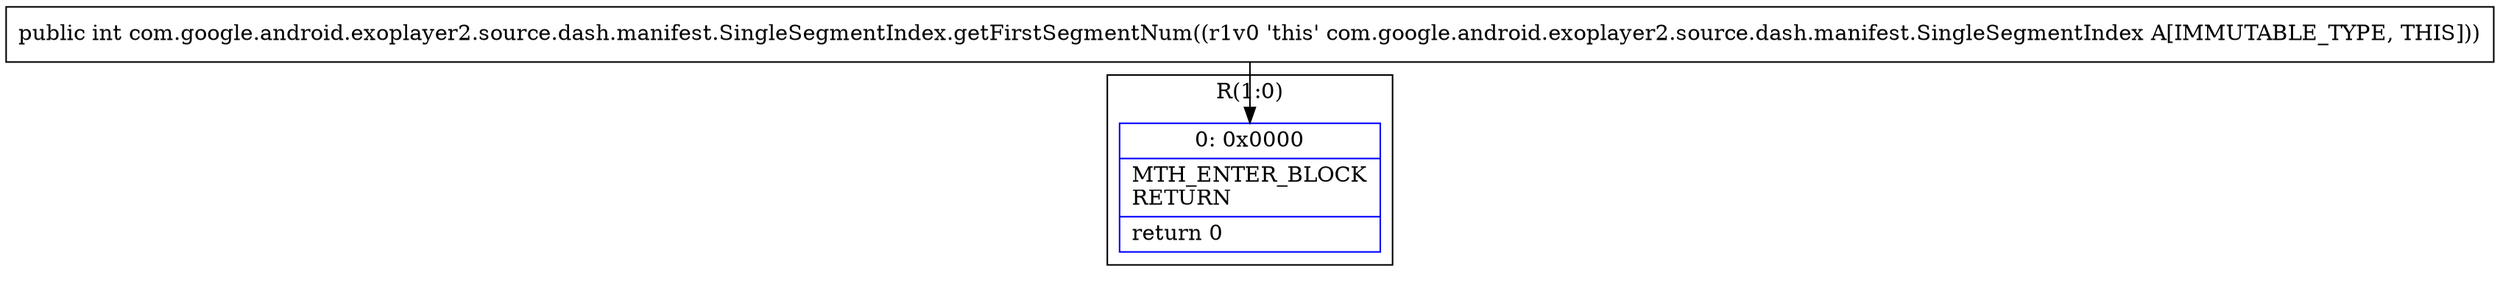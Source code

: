 digraph "CFG forcom.google.android.exoplayer2.source.dash.manifest.SingleSegmentIndex.getFirstSegmentNum()I" {
subgraph cluster_Region_490791074 {
label = "R(1:0)";
node [shape=record,color=blue];
Node_0 [shape=record,label="{0\:\ 0x0000|MTH_ENTER_BLOCK\lRETURN\l|return 0\l}"];
}
MethodNode[shape=record,label="{public int com.google.android.exoplayer2.source.dash.manifest.SingleSegmentIndex.getFirstSegmentNum((r1v0 'this' com.google.android.exoplayer2.source.dash.manifest.SingleSegmentIndex A[IMMUTABLE_TYPE, THIS])) }"];
MethodNode -> Node_0;
}

